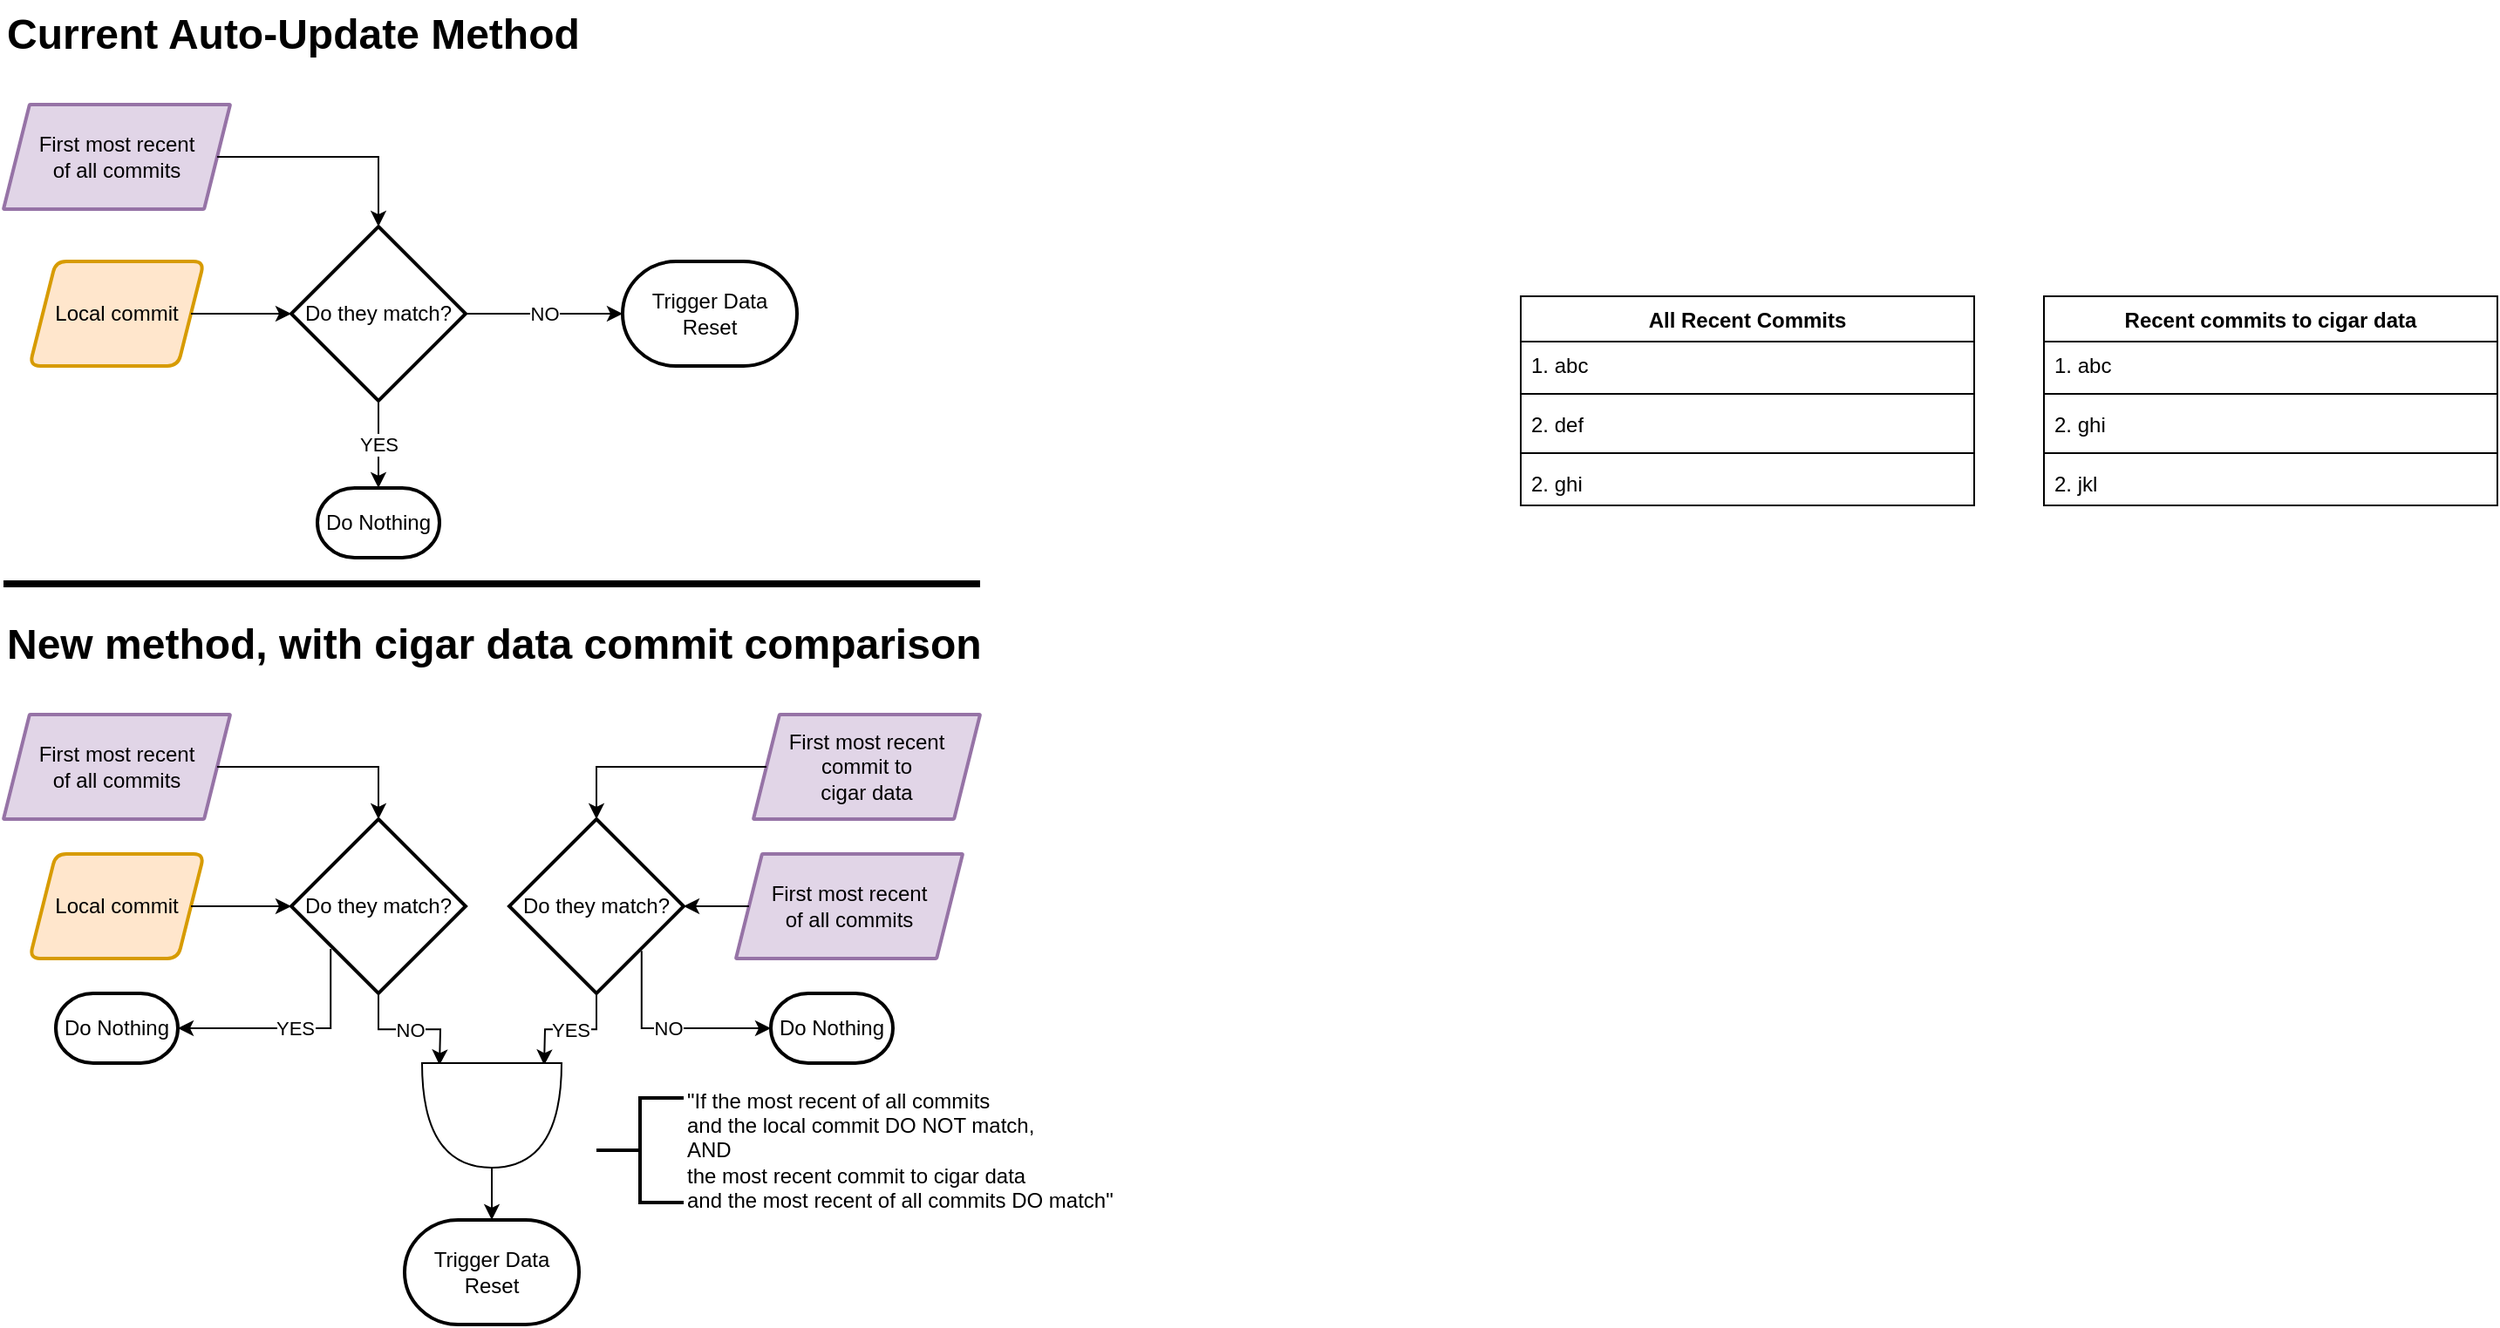 <mxfile version="26.2.14" pages="4">
  <diagram name="Page-1" id="Fsl2NmO5ZkDEx8LPRr8b">
    <mxGraphModel dx="1226" dy="726" grid="1" gridSize="10" guides="1" tooltips="1" connect="1" arrows="1" fold="1" page="1" pageScale="1" pageWidth="850" pageHeight="1100" math="0" shadow="0">
      <root>
        <mxCell id="0" />
        <mxCell id="1" parent="0" />
        <mxCell id="vNEHH-DYMuVMHKYgHkYS-1" value="Recent commits to cigar data" style="swimlane;fontStyle=1;align=center;verticalAlign=top;childLayout=stackLayout;horizontal=1;startSize=26;horizontalStack=0;resizeParent=1;resizeParentMax=0;resizeLast=0;collapsible=1;marginBottom=0;whiteSpace=wrap;html=1;" parent="1" vertex="1">
          <mxGeometry x="1240" y="240" width="260" height="120" as="geometry" />
        </mxCell>
        <mxCell id="vNEHH-DYMuVMHKYgHkYS-2" value="1. abc" style="text;strokeColor=none;fillColor=none;align=left;verticalAlign=top;spacingLeft=4;spacingRight=4;overflow=hidden;rotatable=0;points=[[0,0.5],[1,0.5]];portConstraint=eastwest;whiteSpace=wrap;html=1;" parent="vNEHH-DYMuVMHKYgHkYS-1" vertex="1">
          <mxGeometry y="26" width="260" height="26" as="geometry" />
        </mxCell>
        <mxCell id="vNEHH-DYMuVMHKYgHkYS-3" value="" style="line;strokeWidth=1;fillColor=none;align=left;verticalAlign=middle;spacingTop=-1;spacingLeft=3;spacingRight=3;rotatable=0;labelPosition=right;points=[];portConstraint=eastwest;strokeColor=inherit;" parent="vNEHH-DYMuVMHKYgHkYS-1" vertex="1">
          <mxGeometry y="52" width="260" height="8" as="geometry" />
        </mxCell>
        <mxCell id="vNEHH-DYMuVMHKYgHkYS-4" value="2. ghi" style="text;strokeColor=none;fillColor=none;align=left;verticalAlign=top;spacingLeft=4;spacingRight=4;overflow=hidden;rotatable=0;points=[[0,0.5],[1,0.5]];portConstraint=eastwest;whiteSpace=wrap;html=1;" parent="vNEHH-DYMuVMHKYgHkYS-1" vertex="1">
          <mxGeometry y="60" width="260" height="26" as="geometry" />
        </mxCell>
        <mxCell id="vNEHH-DYMuVMHKYgHkYS-5" value="" style="line;strokeWidth=1;fillColor=none;align=left;verticalAlign=middle;spacingTop=-1;spacingLeft=3;spacingRight=3;rotatable=0;labelPosition=right;points=[];portConstraint=eastwest;strokeColor=inherit;" parent="vNEHH-DYMuVMHKYgHkYS-1" vertex="1">
          <mxGeometry y="86" width="260" height="8" as="geometry" />
        </mxCell>
        <mxCell id="vNEHH-DYMuVMHKYgHkYS-6" value="2. jkl" style="text;strokeColor=none;fillColor=none;align=left;verticalAlign=top;spacingLeft=4;spacingRight=4;overflow=hidden;rotatable=0;points=[[0,0.5],[1,0.5]];portConstraint=eastwest;whiteSpace=wrap;html=1;" parent="vNEHH-DYMuVMHKYgHkYS-1" vertex="1">
          <mxGeometry y="94" width="260" height="26" as="geometry" />
        </mxCell>
        <mxCell id="vNEHH-DYMuVMHKYgHkYS-7" value="All Recent Commits" style="swimlane;fontStyle=1;align=center;verticalAlign=top;childLayout=stackLayout;horizontal=1;startSize=26;horizontalStack=0;resizeParent=1;resizeParentMax=0;resizeLast=0;collapsible=1;marginBottom=0;whiteSpace=wrap;html=1;" parent="1" vertex="1">
          <mxGeometry x="940" y="240" width="260" height="120" as="geometry" />
        </mxCell>
        <mxCell id="vNEHH-DYMuVMHKYgHkYS-8" value="1. abc" style="text;strokeColor=none;fillColor=none;align=left;verticalAlign=top;spacingLeft=4;spacingRight=4;overflow=hidden;rotatable=0;points=[[0,0.5],[1,0.5]];portConstraint=eastwest;whiteSpace=wrap;html=1;" parent="vNEHH-DYMuVMHKYgHkYS-7" vertex="1">
          <mxGeometry y="26" width="260" height="26" as="geometry" />
        </mxCell>
        <mxCell id="vNEHH-DYMuVMHKYgHkYS-9" value="" style="line;strokeWidth=1;fillColor=none;align=left;verticalAlign=middle;spacingTop=-1;spacingLeft=3;spacingRight=3;rotatable=0;labelPosition=right;points=[];portConstraint=eastwest;strokeColor=inherit;" parent="vNEHH-DYMuVMHKYgHkYS-7" vertex="1">
          <mxGeometry y="52" width="260" height="8" as="geometry" />
        </mxCell>
        <mxCell id="vNEHH-DYMuVMHKYgHkYS-10" value="2. def" style="text;strokeColor=none;fillColor=none;align=left;verticalAlign=top;spacingLeft=4;spacingRight=4;overflow=hidden;rotatable=0;points=[[0,0.5],[1,0.5]];portConstraint=eastwest;whiteSpace=wrap;html=1;" parent="vNEHH-DYMuVMHKYgHkYS-7" vertex="1">
          <mxGeometry y="60" width="260" height="26" as="geometry" />
        </mxCell>
        <mxCell id="vNEHH-DYMuVMHKYgHkYS-11" value="" style="line;strokeWidth=1;fillColor=none;align=left;verticalAlign=middle;spacingTop=-1;spacingLeft=3;spacingRight=3;rotatable=0;labelPosition=right;points=[];portConstraint=eastwest;strokeColor=inherit;" parent="vNEHH-DYMuVMHKYgHkYS-7" vertex="1">
          <mxGeometry y="86" width="260" height="8" as="geometry" />
        </mxCell>
        <mxCell id="vNEHH-DYMuVMHKYgHkYS-12" value="2. ghi" style="text;strokeColor=none;fillColor=none;align=left;verticalAlign=top;spacingLeft=4;spacingRight=4;overflow=hidden;rotatable=0;points=[[0,0.5],[1,0.5]];portConstraint=eastwest;whiteSpace=wrap;html=1;" parent="vNEHH-DYMuVMHKYgHkYS-7" vertex="1">
          <mxGeometry y="94" width="260" height="26" as="geometry" />
        </mxCell>
        <mxCell id="vNEHH-DYMuVMHKYgHkYS-14" value="First most recent&lt;div&gt;commit to&lt;/div&gt;&lt;div&gt;cigar data&lt;/div&gt;" style="shape=parallelogram;html=1;strokeWidth=2;perimeter=parallelogramPerimeter;whiteSpace=wrap;rounded=1;arcSize=1;size=0.115;fillColor=#e1d5e7;strokeColor=#9673a6;" parent="1" vertex="1">
          <mxGeometry x="500" y="480" width="130" height="60" as="geometry" />
        </mxCell>
        <mxCell id="vNEHH-DYMuVMHKYgHkYS-15" value="Local commit" style="shape=parallelogram;html=1;strokeWidth=2;perimeter=parallelogramPerimeter;whiteSpace=wrap;rounded=1;arcSize=12;size=0.15;fillColor=#ffe6cc;strokeColor=#d79b00;" parent="1" vertex="1">
          <mxGeometry x="85" y="560" width="100" height="60" as="geometry" />
        </mxCell>
        <mxCell id="vNEHH-DYMuVMHKYgHkYS-16" value="&lt;div&gt;&lt;span style=&quot;background-color: transparent; color: light-dark(rgb(0, 0, 0), rgb(255, 255, 255));&quot;&gt;Do they match?&lt;/span&gt;&lt;/div&gt;" style="strokeWidth=2;html=1;shape=mxgraph.flowchart.decision;whiteSpace=wrap;" parent="1" vertex="1">
          <mxGeometry x="235" y="540" width="100" height="100" as="geometry" />
        </mxCell>
        <mxCell id="vNEHH-DYMuVMHKYgHkYS-17" value="First most recent&lt;div&gt;of all commits&lt;/div&gt;" style="shape=parallelogram;html=1;strokeWidth=2;perimeter=parallelogramPerimeter;whiteSpace=wrap;rounded=1;arcSize=1;size=0.115;fillColor=#e1d5e7;strokeColor=#9673a6;" parent="1" vertex="1">
          <mxGeometry x="70" y="480" width="130" height="60" as="geometry" />
        </mxCell>
        <mxCell id="vNEHH-DYMuVMHKYgHkYS-19" style="edgeStyle=orthogonalEdgeStyle;rounded=0;orthogonalLoop=1;jettySize=auto;html=1;entryX=0;entryY=0.5;entryDx=0;entryDy=0;entryPerimeter=0;" parent="1" source="vNEHH-DYMuVMHKYgHkYS-15" target="vNEHH-DYMuVMHKYgHkYS-16" edge="1">
          <mxGeometry relative="1" as="geometry" />
        </mxCell>
        <mxCell id="vNEHH-DYMuVMHKYgHkYS-20" style="edgeStyle=orthogonalEdgeStyle;rounded=0;orthogonalLoop=1;jettySize=auto;html=1;entryX=0.5;entryY=0;entryDx=0;entryDy=0;entryPerimeter=0;" parent="1" source="vNEHH-DYMuVMHKYgHkYS-17" target="vNEHH-DYMuVMHKYgHkYS-16" edge="1">
          <mxGeometry relative="1" as="geometry" />
        </mxCell>
        <mxCell id="vNEHH-DYMuVMHKYgHkYS-22" value="First most recent&lt;div&gt;of all commits&lt;/div&gt;" style="shape=parallelogram;html=1;strokeWidth=2;perimeter=parallelogramPerimeter;whiteSpace=wrap;rounded=1;arcSize=1;size=0.115;fillColor=#e1d5e7;strokeColor=#9673a6;" parent="1" vertex="1">
          <mxGeometry x="490" y="560" width="130" height="60" as="geometry" />
        </mxCell>
        <mxCell id="vNEHH-DYMuVMHKYgHkYS-23" value="&lt;div&gt;&lt;span style=&quot;background-color: transparent; color: light-dark(rgb(0, 0, 0), rgb(255, 255, 255));&quot;&gt;Do they match?&lt;/span&gt;&lt;/div&gt;" style="strokeWidth=2;html=1;shape=mxgraph.flowchart.decision;whiteSpace=wrap;" parent="1" vertex="1">
          <mxGeometry x="360" y="540" width="100" height="100" as="geometry" />
        </mxCell>
        <mxCell id="vNEHH-DYMuVMHKYgHkYS-24" style="edgeStyle=orthogonalEdgeStyle;rounded=0;orthogonalLoop=1;jettySize=auto;html=1;entryX=1;entryY=0.5;entryDx=0;entryDy=0;entryPerimeter=0;" parent="1" source="vNEHH-DYMuVMHKYgHkYS-22" target="vNEHH-DYMuVMHKYgHkYS-23" edge="1">
          <mxGeometry relative="1" as="geometry" />
        </mxCell>
        <mxCell id="vNEHH-DYMuVMHKYgHkYS-25" style="edgeStyle=orthogonalEdgeStyle;rounded=0;orthogonalLoop=1;jettySize=auto;html=1;entryX=0.5;entryY=0;entryDx=0;entryDy=0;entryPerimeter=0;" parent="1" source="vNEHH-DYMuVMHKYgHkYS-14" target="vNEHH-DYMuVMHKYgHkYS-23" edge="1">
          <mxGeometry relative="1" as="geometry" />
        </mxCell>
        <mxCell id="vNEHH-DYMuVMHKYgHkYS-28" value="NO" style="edgeStyle=orthogonalEdgeStyle;rounded=0;orthogonalLoop=1;jettySize=auto;html=1;entryX=0;entryY=0.02;entryDx=0;entryDy=0;entryPerimeter=0;" parent="1" source="vNEHH-DYMuVMHKYgHkYS-16" edge="1">
          <mxGeometry relative="1" as="geometry">
            <mxPoint x="320" y="681.2" as="targetPoint" />
          </mxGeometry>
        </mxCell>
        <mxCell id="vNEHH-DYMuVMHKYgHkYS-29" value="YES" style="edgeStyle=orthogonalEdgeStyle;rounded=0;orthogonalLoop=1;jettySize=auto;html=1;entryX=1;entryY=0.02;entryDx=0;entryDy=0;entryPerimeter=0;" parent="1" source="vNEHH-DYMuVMHKYgHkYS-23" edge="1">
          <mxGeometry relative="1" as="geometry">
            <mxPoint x="380" y="681.2" as="targetPoint" />
          </mxGeometry>
        </mxCell>
        <mxCell id="vNEHH-DYMuVMHKYgHkYS-36" value="Do Nothing" style="strokeWidth=2;html=1;shape=mxgraph.flowchart.terminator;whiteSpace=wrap;" parent="1" vertex="1">
          <mxGeometry x="100" y="640" width="70" height="40" as="geometry" />
        </mxCell>
        <mxCell id="vNEHH-DYMuVMHKYgHkYS-37" value="Do Nothing" style="strokeWidth=2;html=1;shape=mxgraph.flowchart.terminator;whiteSpace=wrap;" parent="1" vertex="1">
          <mxGeometry x="510" y="640" width="70" height="40" as="geometry" />
        </mxCell>
        <mxCell id="vNEHH-DYMuVMHKYgHkYS-38" value="NO" style="edgeStyle=orthogonalEdgeStyle;rounded=0;orthogonalLoop=1;jettySize=auto;html=1;exitX=0.759;exitY=0.756;exitDx=0;exitDy=0;exitPerimeter=0;" parent="1" source="vNEHH-DYMuVMHKYgHkYS-23" target="vNEHH-DYMuVMHKYgHkYS-37" edge="1">
          <mxGeometry relative="1" as="geometry">
            <Array as="points">
              <mxPoint x="436" y="660" />
            </Array>
          </mxGeometry>
        </mxCell>
        <mxCell id="vNEHH-DYMuVMHKYgHkYS-39" value="YES" style="edgeStyle=orthogonalEdgeStyle;rounded=0;orthogonalLoop=1;jettySize=auto;html=1;exitX=0.226;exitY=0.745;exitDx=0;exitDy=0;exitPerimeter=0;" parent="1" source="vNEHH-DYMuVMHKYgHkYS-16" target="vNEHH-DYMuVMHKYgHkYS-36" edge="1">
          <mxGeometry relative="1" as="geometry">
            <Array as="points">
              <mxPoint x="258" y="660" />
            </Array>
          </mxGeometry>
        </mxCell>
        <mxCell id="vNEHH-DYMuVMHKYgHkYS-40" value="&quot;If the most recent of all commits&amp;nbsp;&lt;div&gt;and the local commit DO NOT match,&lt;div&gt;AND&lt;/div&gt;&lt;div&gt;the most recent commit to cigar data&lt;/div&gt;&lt;div&gt;and the most recent of all commits DO match&quot;&lt;/div&gt;&lt;/div&gt;" style="strokeWidth=2;html=1;shape=mxgraph.flowchart.annotation_2;align=left;labelPosition=right;pointerEvents=1;" parent="1" vertex="1">
          <mxGeometry x="410" y="700" width="50" height="60" as="geometry" />
        </mxCell>
        <mxCell id="vNEHH-DYMuVMHKYgHkYS-41" value="Trigger Data Reset" style="strokeWidth=2;html=1;shape=mxgraph.flowchart.terminator;whiteSpace=wrap;" parent="1" vertex="1">
          <mxGeometry x="300" y="770" width="100" height="60" as="geometry" />
        </mxCell>
        <mxCell id="vNEHH-DYMuVMHKYgHkYS-42" style="edgeStyle=orthogonalEdgeStyle;rounded=0;orthogonalLoop=1;jettySize=auto;html=1;entryX=0.5;entryY=0;entryDx=0;entryDy=0;entryPerimeter=0;" parent="1" target="vNEHH-DYMuVMHKYgHkYS-41" edge="1">
          <mxGeometry relative="1" as="geometry">
            <mxPoint x="350" y="740" as="sourcePoint" />
          </mxGeometry>
        </mxCell>
        <mxCell id="vNEHH-DYMuVMHKYgHkYS-57" value="" style="line;strokeWidth=4;html=1;perimeter=backbonePerimeter;points=[];outlineConnect=0;" parent="1" vertex="1">
          <mxGeometry x="70" y="400" width="560" height="10" as="geometry" />
        </mxCell>
        <mxCell id="vNEHH-DYMuVMHKYgHkYS-58" value="New method, with cigar data commit comparison" style="text;strokeColor=none;fillColor=none;html=1;fontSize=24;fontStyle=1;verticalAlign=middle;align=left;" parent="1" vertex="1">
          <mxGeometry x="70" y="420" width="560" height="40" as="geometry" />
        </mxCell>
        <mxCell id="vNEHH-DYMuVMHKYgHkYS-59" value="First most recent&lt;div&gt;of all commits&lt;/div&gt;" style="shape=parallelogram;html=1;strokeWidth=2;perimeter=parallelogramPerimeter;whiteSpace=wrap;rounded=1;arcSize=1;size=0.115;fillColor=#e1d5e7;strokeColor=#9673a6;" parent="1" vertex="1">
          <mxGeometry x="70" y="130" width="130" height="60" as="geometry" />
        </mxCell>
        <mxCell id="vNEHH-DYMuVMHKYgHkYS-60" value="Local commit" style="shape=parallelogram;html=1;strokeWidth=2;perimeter=parallelogramPerimeter;whiteSpace=wrap;rounded=1;arcSize=12;size=0.15;fillColor=#ffe6cc;strokeColor=#d79b00;" parent="1" vertex="1">
          <mxGeometry x="85" y="220" width="100" height="60" as="geometry" />
        </mxCell>
        <mxCell id="vNEHH-DYMuVMHKYgHkYS-61" value="&lt;div&gt;&lt;span style=&quot;background-color: transparent; color: light-dark(rgb(0, 0, 0), rgb(255, 255, 255));&quot;&gt;Do they match?&lt;/span&gt;&lt;/div&gt;" style="strokeWidth=2;html=1;shape=mxgraph.flowchart.decision;whiteSpace=wrap;" parent="1" vertex="1">
          <mxGeometry x="235" y="200" width="100" height="100" as="geometry" />
        </mxCell>
        <mxCell id="vNEHH-DYMuVMHKYgHkYS-62" style="edgeStyle=orthogonalEdgeStyle;rounded=0;orthogonalLoop=1;jettySize=auto;html=1;entryX=0.5;entryY=0;entryDx=0;entryDy=0;entryPerimeter=0;" parent="1" source="vNEHH-DYMuVMHKYgHkYS-59" target="vNEHH-DYMuVMHKYgHkYS-61" edge="1">
          <mxGeometry relative="1" as="geometry" />
        </mxCell>
        <mxCell id="vNEHH-DYMuVMHKYgHkYS-64" style="edgeStyle=orthogonalEdgeStyle;rounded=0;orthogonalLoop=1;jettySize=auto;html=1;entryX=0;entryY=0.5;entryDx=0;entryDy=0;entryPerimeter=0;" parent="1" source="vNEHH-DYMuVMHKYgHkYS-60" target="vNEHH-DYMuVMHKYgHkYS-61" edge="1">
          <mxGeometry relative="1" as="geometry" />
        </mxCell>
        <mxCell id="vNEHH-DYMuVMHKYgHkYS-65" value="Trigger Data Reset" style="strokeWidth=2;html=1;shape=mxgraph.flowchart.terminator;whiteSpace=wrap;" parent="1" vertex="1">
          <mxGeometry x="425" y="220" width="100" height="60" as="geometry" />
        </mxCell>
        <mxCell id="vNEHH-DYMuVMHKYgHkYS-66" value="NO" style="edgeStyle=orthogonalEdgeStyle;rounded=0;orthogonalLoop=1;jettySize=auto;html=1;entryX=0;entryY=0.5;entryDx=0;entryDy=0;entryPerimeter=0;" parent="1" source="vNEHH-DYMuVMHKYgHkYS-61" target="vNEHH-DYMuVMHKYgHkYS-65" edge="1">
          <mxGeometry relative="1" as="geometry" />
        </mxCell>
        <mxCell id="vNEHH-DYMuVMHKYgHkYS-67" value="Do Nothing" style="strokeWidth=2;html=1;shape=mxgraph.flowchart.terminator;whiteSpace=wrap;" parent="1" vertex="1">
          <mxGeometry x="250" y="350" width="70" height="40" as="geometry" />
        </mxCell>
        <mxCell id="vNEHH-DYMuVMHKYgHkYS-68" value="YES" style="edgeStyle=orthogonalEdgeStyle;rounded=0;orthogonalLoop=1;jettySize=auto;html=1;entryX=0.5;entryY=0;entryDx=0;entryDy=0;entryPerimeter=0;" parent="1" source="vNEHH-DYMuVMHKYgHkYS-61" target="vNEHH-DYMuVMHKYgHkYS-67" edge="1">
          <mxGeometry relative="1" as="geometry" />
        </mxCell>
        <mxCell id="vNEHH-DYMuVMHKYgHkYS-69" value="Current Auto-Update Method" style="text;strokeColor=none;fillColor=none;html=1;fontSize=24;fontStyle=1;verticalAlign=middle;align=left;" parent="1" vertex="1">
          <mxGeometry x="70" y="70" width="560" height="40" as="geometry" />
        </mxCell>
        <mxCell id="BRBWsyeacDihQ_l3H7AW-2" value="" style="shape=or;whiteSpace=wrap;html=1;rotation=90;" vertex="1" parent="1">
          <mxGeometry x="320" y="670" width="60" height="80" as="geometry" />
        </mxCell>
      </root>
    </mxGraphModel>
  </diagram>
  <diagram id="9Dt4kSiQeYyxLIuyk6CU" name="Page-2">
    <mxGraphModel dx="172" dy="605" grid="1" gridSize="10" guides="1" tooltips="1" connect="1" arrows="1" fold="1" page="1" pageScale="1" pageWidth="850" pageHeight="1100" math="0" shadow="0">
      <root>
        <mxCell id="0" />
        <mxCell id="1" parent="0" />
        <mxCell id="Z2YnFf-FDvuRE0i_ADli-1" value="Recent commits to cigar data" style="swimlane;fontStyle=1;align=center;verticalAlign=top;childLayout=stackLayout;horizontal=1;startSize=26;horizontalStack=0;resizeParent=1;resizeParentMax=0;resizeLast=0;collapsible=1;marginBottom=0;whiteSpace=wrap;html=1;fillColor=#e1d5e7;strokeColor=#9673a6;" vertex="1" parent="1">
          <mxGeometry x="1220" y="90" width="260" height="120" as="geometry" />
        </mxCell>
        <mxCell id="Z2YnFf-FDvuRE0i_ADli-2" value="1. abc" style="text;strokeColor=none;fillColor=none;align=left;verticalAlign=top;spacingLeft=4;spacingRight=4;overflow=hidden;rotatable=0;points=[[0,0.5],[1,0.5]];portConstraint=eastwest;whiteSpace=wrap;html=1;" vertex="1" parent="Z2YnFf-FDvuRE0i_ADli-1">
          <mxGeometry y="26" width="260" height="26" as="geometry" />
        </mxCell>
        <mxCell id="Z2YnFf-FDvuRE0i_ADli-3" value="" style="line;strokeWidth=1;fillColor=none;align=left;verticalAlign=middle;spacingTop=-1;spacingLeft=3;spacingRight=3;rotatable=0;labelPosition=right;points=[];portConstraint=eastwest;strokeColor=inherit;" vertex="1" parent="Z2YnFf-FDvuRE0i_ADli-1">
          <mxGeometry y="52" width="260" height="8" as="geometry" />
        </mxCell>
        <mxCell id="Z2YnFf-FDvuRE0i_ADli-4" value="2. ghi" style="text;strokeColor=none;fillColor=none;align=left;verticalAlign=top;spacingLeft=4;spacingRight=4;overflow=hidden;rotatable=0;points=[[0,0.5],[1,0.5]];portConstraint=eastwest;whiteSpace=wrap;html=1;" vertex="1" parent="Z2YnFf-FDvuRE0i_ADli-1">
          <mxGeometry y="60" width="260" height="26" as="geometry" />
        </mxCell>
        <mxCell id="Z2YnFf-FDvuRE0i_ADli-5" value="" style="line;strokeWidth=1;fillColor=none;align=left;verticalAlign=middle;spacingTop=-1;spacingLeft=3;spacingRight=3;rotatable=0;labelPosition=right;points=[];portConstraint=eastwest;strokeColor=inherit;" vertex="1" parent="Z2YnFf-FDvuRE0i_ADli-1">
          <mxGeometry y="86" width="260" height="8" as="geometry" />
        </mxCell>
        <mxCell id="Z2YnFf-FDvuRE0i_ADli-6" value="2. jkl" style="text;strokeColor=none;fillColor=none;align=left;verticalAlign=top;spacingLeft=4;spacingRight=4;overflow=hidden;rotatable=0;points=[[0,0.5],[1,0.5]];portConstraint=eastwest;whiteSpace=wrap;html=1;" vertex="1" parent="Z2YnFf-FDvuRE0i_ADli-1">
          <mxGeometry y="94" width="260" height="26" as="geometry" />
        </mxCell>
        <mxCell id="Z2YnFf-FDvuRE0i_ADli-7" value="All Recent Commits" style="swimlane;fontStyle=1;align=center;verticalAlign=top;childLayout=stackLayout;horizontal=1;startSize=26;horizontalStack=0;resizeParent=1;resizeParentMax=0;resizeLast=0;collapsible=1;marginBottom=0;whiteSpace=wrap;html=1;fillColor=#e1d5e7;strokeColor=#9673a6;" vertex="1" parent="1">
          <mxGeometry x="920" y="90" width="260" height="120" as="geometry" />
        </mxCell>
        <mxCell id="Z2YnFf-FDvuRE0i_ADli-8" value="1. abc" style="text;strokeColor=none;fillColor=none;align=left;verticalAlign=top;spacingLeft=4;spacingRight=4;overflow=hidden;rotatable=0;points=[[0,0.5],[1,0.5]];portConstraint=eastwest;whiteSpace=wrap;html=1;" vertex="1" parent="Z2YnFf-FDvuRE0i_ADli-7">
          <mxGeometry y="26" width="260" height="26" as="geometry" />
        </mxCell>
        <mxCell id="Z2YnFf-FDvuRE0i_ADli-9" value="" style="line;strokeWidth=1;fillColor=none;align=left;verticalAlign=middle;spacingTop=-1;spacingLeft=3;spacingRight=3;rotatable=0;labelPosition=right;points=[];portConstraint=eastwest;strokeColor=inherit;" vertex="1" parent="Z2YnFf-FDvuRE0i_ADli-7">
          <mxGeometry y="52" width="260" height="8" as="geometry" />
        </mxCell>
        <mxCell id="Z2YnFf-FDvuRE0i_ADli-10" value="2. def" style="text;strokeColor=none;fillColor=none;align=left;verticalAlign=top;spacingLeft=4;spacingRight=4;overflow=hidden;rotatable=0;points=[[0,0.5],[1,0.5]];portConstraint=eastwest;whiteSpace=wrap;html=1;" vertex="1" parent="Z2YnFf-FDvuRE0i_ADli-7">
          <mxGeometry y="60" width="260" height="26" as="geometry" />
        </mxCell>
        <mxCell id="Z2YnFf-FDvuRE0i_ADli-11" value="" style="line;strokeWidth=1;fillColor=none;align=left;verticalAlign=middle;spacingTop=-1;spacingLeft=3;spacingRight=3;rotatable=0;labelPosition=right;points=[];portConstraint=eastwest;strokeColor=inherit;" vertex="1" parent="Z2YnFf-FDvuRE0i_ADli-7">
          <mxGeometry y="86" width="260" height="8" as="geometry" />
        </mxCell>
        <mxCell id="Z2YnFf-FDvuRE0i_ADli-12" value="2. ghi" style="text;strokeColor=none;fillColor=none;align=left;verticalAlign=top;spacingLeft=4;spacingRight=4;overflow=hidden;rotatable=0;points=[[0,0.5],[1,0.5]];portConstraint=eastwest;whiteSpace=wrap;html=1;" vertex="1" parent="Z2YnFf-FDvuRE0i_ADli-7">
          <mxGeometry y="94" width="260" height="26" as="geometry" />
        </mxCell>
        <mxCell id="Z2YnFf-FDvuRE0i_ADli-13" value="CASE 1: Auto-Update Triggered" style="text;strokeColor=none;fillColor=none;html=1;fontSize=24;fontStyle=1;verticalAlign=middle;align=left;" vertex="1" parent="1">
          <mxGeometry x="920" y="30" width="380" height="40" as="geometry" />
        </mxCell>
        <mxCell id="Z2YnFf-FDvuRE0i_ADli-15" value="Local Commit" style="swimlane;fontStyle=0;childLayout=stackLayout;horizontal=1;startSize=26;fillColor=#ffe6cc;horizontalStack=0;resizeParent=1;resizeParentMax=0;resizeLast=0;collapsible=1;marginBottom=0;whiteSpace=wrap;html=1;strokeColor=#d79b00;" vertex="1" parent="1">
          <mxGeometry x="920" y="230" width="140" height="52" as="geometry" />
        </mxCell>
        <mxCell id="Z2YnFf-FDvuRE0i_ADli-16" value="def" style="text;strokeColor=none;fillColor=none;align=left;verticalAlign=top;spacingLeft=4;spacingRight=4;overflow=hidden;rotatable=0;points=[[0,0.5],[1,0.5]];portConstraint=eastwest;whiteSpace=wrap;html=1;" vertex="1" parent="Z2YnFf-FDvuRE0i_ADli-15">
          <mxGeometry y="26" width="140" height="26" as="geometry" />
        </mxCell>
        <mxCell id="5KXECC-7SWQL_P3zOM1c-1" value="First most recent&lt;div&gt;of all commits&lt;/div&gt;&lt;div&gt;(abc)&lt;/div&gt;" style="shape=parallelogram;html=1;strokeWidth=2;perimeter=parallelogramPerimeter;whiteSpace=wrap;rounded=1;arcSize=1;size=0.115;fillColor=#e1d5e7;strokeColor=#9673a6;" vertex="1" parent="1">
          <mxGeometry x="1350" y="340" width="130" height="60" as="geometry" />
        </mxCell>
        <mxCell id="5KXECC-7SWQL_P3zOM1c-2" value="Local commit&lt;div&gt;(def)&lt;/div&gt;" style="shape=parallelogram;html=1;strokeWidth=2;perimeter=parallelogramPerimeter;whiteSpace=wrap;rounded=1;arcSize=12;size=0.15;fillColor=#ffe6cc;strokeColor=#d79b00;" vertex="1" parent="1">
          <mxGeometry x="935" y="420" width="100" height="60" as="geometry" />
        </mxCell>
        <mxCell id="5KXECC-7SWQL_P3zOM1c-3" value="&lt;div&gt;&lt;span style=&quot;background-color: transparent; color: light-dark(rgb(0, 0, 0), rgb(255, 255, 255));&quot;&gt;&lt;br&gt;&lt;/span&gt;&lt;/div&gt;&lt;div&gt;&lt;span style=&quot;background-color: transparent; color: light-dark(rgb(0, 0, 0), rgb(255, 255, 255));&quot;&gt;Do they match?&lt;/span&gt;&lt;/div&gt;&lt;div&gt;(abc&amp;nbsp;≠ def)&lt;/div&gt;" style="strokeWidth=2;html=1;shape=mxgraph.flowchart.decision;whiteSpace=wrap;" vertex="1" parent="1">
          <mxGeometry x="1085" y="400" width="100" height="100" as="geometry" />
        </mxCell>
        <mxCell id="5KXECC-7SWQL_P3zOM1c-4" value="First most recent&lt;div&gt;of all commits&lt;/div&gt;&lt;div&gt;(abc)&lt;/div&gt;" style="shape=parallelogram;html=1;strokeWidth=2;perimeter=parallelogramPerimeter;whiteSpace=wrap;rounded=1;arcSize=1;size=0.115;fillColor=#e1d5e7;strokeColor=#9673a6;" vertex="1" parent="1">
          <mxGeometry x="920" y="340" width="130" height="60" as="geometry" />
        </mxCell>
        <mxCell id="5KXECC-7SWQL_P3zOM1c-5" style="edgeStyle=orthogonalEdgeStyle;rounded=0;orthogonalLoop=1;jettySize=auto;html=1;entryX=0;entryY=0.5;entryDx=0;entryDy=0;entryPerimeter=0;" edge="1" parent="1" source="5KXECC-7SWQL_P3zOM1c-2" target="5KXECC-7SWQL_P3zOM1c-3">
          <mxGeometry relative="1" as="geometry" />
        </mxCell>
        <mxCell id="5KXECC-7SWQL_P3zOM1c-6" style="edgeStyle=orthogonalEdgeStyle;rounded=0;orthogonalLoop=1;jettySize=auto;html=1;entryX=0.5;entryY=0;entryDx=0;entryDy=0;entryPerimeter=0;" edge="1" parent="1" source="5KXECC-7SWQL_P3zOM1c-4" target="5KXECC-7SWQL_P3zOM1c-3">
          <mxGeometry relative="1" as="geometry" />
        </mxCell>
        <mxCell id="5KXECC-7SWQL_P3zOM1c-7" value="First most recent&lt;div&gt;commit to cigar data&lt;/div&gt;&lt;div&gt;(abc)&lt;/div&gt;" style="shape=parallelogram;html=1;strokeWidth=2;perimeter=parallelogramPerimeter;whiteSpace=wrap;rounded=1;arcSize=1;size=0.115;fillColor=#e1d5e7;strokeColor=#9673a6;" vertex="1" parent="1">
          <mxGeometry x="1340" y="420" width="130" height="60" as="geometry" />
        </mxCell>
        <mxCell id="5KXECC-7SWQL_P3zOM1c-8" value="&lt;div&gt;&lt;span style=&quot;background-color: transparent; color: light-dark(rgb(0, 0, 0), rgb(255, 255, 255));&quot;&gt;&lt;br&gt;&lt;/span&gt;&lt;/div&gt;&lt;div&gt;&lt;span style=&quot;background-color: transparent; color: light-dark(rgb(0, 0, 0), rgb(255, 255, 255));&quot;&gt;Do they match?&lt;/span&gt;&lt;/div&gt;&lt;div&gt;&lt;span style=&quot;background-color: transparent; color: light-dark(rgb(0, 0, 0), rgb(255, 255, 255));&quot;&gt;(abc = abc)&lt;/span&gt;&lt;/div&gt;" style="strokeWidth=2;html=1;shape=mxgraph.flowchart.decision;whiteSpace=wrap;" vertex="1" parent="1">
          <mxGeometry x="1210" y="400" width="100" height="100" as="geometry" />
        </mxCell>
        <mxCell id="5KXECC-7SWQL_P3zOM1c-9" style="edgeStyle=orthogonalEdgeStyle;rounded=0;orthogonalLoop=1;jettySize=auto;html=1;entryX=1;entryY=0.5;entryDx=0;entryDy=0;entryPerimeter=0;" edge="1" parent="1" source="5KXECC-7SWQL_P3zOM1c-7" target="5KXECC-7SWQL_P3zOM1c-8">
          <mxGeometry relative="1" as="geometry" />
        </mxCell>
        <mxCell id="5KXECC-7SWQL_P3zOM1c-10" style="edgeStyle=orthogonalEdgeStyle;rounded=0;orthogonalLoop=1;jettySize=auto;html=1;entryX=0.5;entryY=0;entryDx=0;entryDy=0;entryPerimeter=0;" edge="1" parent="1" source="5KXECC-7SWQL_P3zOM1c-1" target="5KXECC-7SWQL_P3zOM1c-8">
          <mxGeometry relative="1" as="geometry" />
        </mxCell>
        <mxCell id="5KXECC-7SWQL_P3zOM1c-12" value="NO" style="edgeStyle=orthogonalEdgeStyle;rounded=0;orthogonalLoop=1;jettySize=auto;html=1;entryX=0;entryY=0.02;entryDx=0;entryDy=0;entryPerimeter=0;fillColor=#60a917;strokeColor=#2D7600;strokeWidth=2;" edge="1" parent="1" source="5KXECC-7SWQL_P3zOM1c-3">
          <mxGeometry relative="1" as="geometry">
            <mxPoint x="1170" y="541.2" as="targetPoint" />
          </mxGeometry>
        </mxCell>
        <mxCell id="5KXECC-7SWQL_P3zOM1c-13" value="YES" style="edgeStyle=orthogonalEdgeStyle;rounded=0;orthogonalLoop=1;jettySize=auto;html=1;entryX=1;entryY=0.02;entryDx=0;entryDy=0;entryPerimeter=0;fillColor=#60a917;strokeColor=#2D7600;strokeWidth=2;" edge="1" parent="1" source="5KXECC-7SWQL_P3zOM1c-8">
          <mxGeometry relative="1" as="geometry">
            <mxPoint x="1230" y="541.2" as="targetPoint" />
          </mxGeometry>
        </mxCell>
        <mxCell id="5KXECC-7SWQL_P3zOM1c-14" value="Do Nothing" style="strokeWidth=2;html=1;shape=mxgraph.flowchart.terminator;whiteSpace=wrap;fillColor=#f8cecc;strokeColor=#b85450;" vertex="1" parent="1">
          <mxGeometry x="950" y="500" width="70" height="40" as="geometry" />
        </mxCell>
        <mxCell id="5KXECC-7SWQL_P3zOM1c-15" value="Do Nothing" style="strokeWidth=2;html=1;shape=mxgraph.flowchart.terminator;whiteSpace=wrap;fillColor=#f8cecc;strokeColor=#b85450;" vertex="1" parent="1">
          <mxGeometry x="1360" y="500" width="70" height="40" as="geometry" />
        </mxCell>
        <mxCell id="5KXECC-7SWQL_P3zOM1c-16" value="NO" style="edgeStyle=orthogonalEdgeStyle;rounded=0;orthogonalLoop=1;jettySize=auto;html=1;exitX=0.759;exitY=0.756;exitDx=0;exitDy=0;exitPerimeter=0;fillColor=#f8cecc;strokeColor=#b85450;strokeWidth=2;" edge="1" parent="1" source="5KXECC-7SWQL_P3zOM1c-8" target="5KXECC-7SWQL_P3zOM1c-15">
          <mxGeometry relative="1" as="geometry">
            <Array as="points">
              <mxPoint x="1286" y="520" />
            </Array>
          </mxGeometry>
        </mxCell>
        <mxCell id="5KXECC-7SWQL_P3zOM1c-17" value="YES" style="edgeStyle=orthogonalEdgeStyle;rounded=0;orthogonalLoop=1;jettySize=auto;html=1;exitX=0.226;exitY=0.745;exitDx=0;exitDy=0;exitPerimeter=0;fillColor=#f8cecc;strokeColor=#b85450;strokeWidth=2;" edge="1" parent="1" source="5KXECC-7SWQL_P3zOM1c-3" target="5KXECC-7SWQL_P3zOM1c-14">
          <mxGeometry relative="1" as="geometry">
            <Array as="points">
              <mxPoint x="1108" y="520" />
            </Array>
          </mxGeometry>
        </mxCell>
        <mxCell id="5KXECC-7SWQL_P3zOM1c-18" value="&quot;If the most recent of all commits&amp;nbsp;&lt;div&gt;and the local commit DO NOT match,&lt;div&gt;AND&lt;/div&gt;&lt;div&gt;the most recent commit to cigar data&lt;/div&gt;&lt;div&gt;and the most recent of all commits DO match&quot;&lt;/div&gt;&lt;/div&gt;" style="strokeWidth=2;html=1;shape=mxgraph.flowchart.annotation_2;align=left;labelPosition=right;pointerEvents=1;" vertex="1" parent="1">
          <mxGeometry x="1260" y="560" width="50" height="60" as="geometry" />
        </mxCell>
        <mxCell id="5KXECC-7SWQL_P3zOM1c-19" value="Trigger Data Reset" style="strokeWidth=2;html=1;shape=mxgraph.flowchart.terminator;whiteSpace=wrap;fillColor=#d5e8d4;strokeColor=#82b366;" vertex="1" parent="1">
          <mxGeometry x="1150" y="630" width="100" height="60" as="geometry" />
        </mxCell>
        <mxCell id="5KXECC-7SWQL_P3zOM1c-20" style="edgeStyle=orthogonalEdgeStyle;rounded=0;orthogonalLoop=1;jettySize=auto;html=1;entryX=0.5;entryY=0;entryDx=0;entryDy=0;entryPerimeter=0;fillColor=#60a917;strokeColor=#2D7600;strokeWidth=2;" edge="1" parent="1" target="5KXECC-7SWQL_P3zOM1c-19">
          <mxGeometry relative="1" as="geometry">
            <mxPoint x="1200.0" y="600" as="sourcePoint" />
          </mxGeometry>
        </mxCell>
        <mxCell id="5KXECC-7SWQL_P3zOM1c-21" style="edgeStyle=orthogonalEdgeStyle;rounded=0;orthogonalLoop=1;jettySize=auto;html=1;entryX=0;entryY=0.5;entryDx=0;entryDy=0;fillColor=#e1d5e7;strokeColor=#9673a6;strokeWidth=2;" edge="1" parent="1" source="Z2YnFf-FDvuRE0i_ADli-8" target="5KXECC-7SWQL_P3zOM1c-4">
          <mxGeometry relative="1" as="geometry">
            <Array as="points">
              <mxPoint x="900" y="129" />
              <mxPoint x="900" y="370" />
            </Array>
          </mxGeometry>
        </mxCell>
        <mxCell id="5KXECC-7SWQL_P3zOM1c-22" style="edgeStyle=orthogonalEdgeStyle;rounded=0;orthogonalLoop=1;jettySize=auto;html=1;entryX=0;entryY=0.5;entryDx=0;entryDy=0;fillColor=#ffe6cc;strokeColor=#d79b00;strokeWidth=2;" edge="1" parent="1" source="Z2YnFf-FDvuRE0i_ADli-16" target="5KXECC-7SWQL_P3zOM1c-2">
          <mxGeometry relative="1" as="geometry">
            <Array as="points">
              <mxPoint x="890" y="269" />
              <mxPoint x="890" y="450" />
            </Array>
          </mxGeometry>
        </mxCell>
        <mxCell id="5KXECC-7SWQL_P3zOM1c-23" style="edgeStyle=orthogonalEdgeStyle;rounded=0;orthogonalLoop=1;jettySize=auto;html=1;entryX=0.25;entryY=0;entryDx=0;entryDy=0;fillColor=#e1d5e7;strokeColor=#9673a6;strokeWidth=2;" edge="1" parent="1" source="Z2YnFf-FDvuRE0i_ADli-8" target="5KXECC-7SWQL_P3zOM1c-1">
          <mxGeometry relative="1" as="geometry">
            <Array as="points">
              <mxPoint x="1200" y="129" />
              <mxPoint x="1200" y="230" />
              <mxPoint x="1383" y="230" />
            </Array>
          </mxGeometry>
        </mxCell>
        <mxCell id="5KXECC-7SWQL_P3zOM1c-24" style="edgeStyle=orthogonalEdgeStyle;rounded=0;orthogonalLoop=1;jettySize=auto;html=1;entryX=1;entryY=0.5;entryDx=0;entryDy=0;fillColor=#e1d5e7;strokeColor=#9673a6;strokeWidth=2;" edge="1" parent="1" source="Z2YnFf-FDvuRE0i_ADli-2" target="5KXECC-7SWQL_P3zOM1c-7">
          <mxGeometry relative="1" as="geometry">
            <Array as="points">
              <mxPoint x="1500" y="129" />
              <mxPoint x="1500" y="450" />
            </Array>
          </mxGeometry>
        </mxCell>
        <mxCell id="VA4SKC0M2EFtVEdJPxsu-1" value="" style="shape=or;whiteSpace=wrap;html=1;rotation=90;fillColor=#60a917;fontColor=#ffffff;strokeColor=#2D7600;" vertex="1" parent="1">
          <mxGeometry x="1170" y="530" width="60" height="80" as="geometry" />
        </mxCell>
      </root>
    </mxGraphModel>
  </diagram>
  <diagram id="DS2o2ne7OxAWpDZ7fTC_" name="Page-3">
    <mxGraphModel dx="172" dy="605" grid="1" gridSize="10" guides="1" tooltips="1" connect="1" arrows="1" fold="1" page="1" pageScale="1" pageWidth="850" pageHeight="1100" math="0" shadow="0">
      <root>
        <mxCell id="0" />
        <mxCell id="1" parent="0" />
        <mxCell id="1kVlgkEhl5A6zOlx8foQ-1" value="Recent commits to cigar data" style="swimlane;fontStyle=1;align=center;verticalAlign=top;childLayout=stackLayout;horizontal=1;startSize=26;horizontalStack=0;resizeParent=1;resizeParentMax=0;resizeLast=0;collapsible=1;marginBottom=0;whiteSpace=wrap;html=1;fillColor=#e1d5e7;strokeColor=#9673a6;" vertex="1" parent="1">
          <mxGeometry x="1220" y="90" width="260" height="120" as="geometry" />
        </mxCell>
        <mxCell id="1kVlgkEhl5A6zOlx8foQ-2" value="1. ghi" style="text;strokeColor=none;fillColor=none;align=left;verticalAlign=top;spacingLeft=4;spacingRight=4;overflow=hidden;rotatable=0;points=[[0,0.5],[1,0.5]];portConstraint=eastwest;whiteSpace=wrap;html=1;" vertex="1" parent="1kVlgkEhl5A6zOlx8foQ-1">
          <mxGeometry y="26" width="260" height="26" as="geometry" />
        </mxCell>
        <mxCell id="1kVlgkEhl5A6zOlx8foQ-3" value="" style="line;strokeWidth=1;fillColor=none;align=left;verticalAlign=middle;spacingTop=-1;spacingLeft=3;spacingRight=3;rotatable=0;labelPosition=right;points=[];portConstraint=eastwest;strokeColor=inherit;" vertex="1" parent="1kVlgkEhl5A6zOlx8foQ-1">
          <mxGeometry y="52" width="260" height="8" as="geometry" />
        </mxCell>
        <mxCell id="1kVlgkEhl5A6zOlx8foQ-4" value="2. jkl" style="text;strokeColor=none;fillColor=none;align=left;verticalAlign=top;spacingLeft=4;spacingRight=4;overflow=hidden;rotatable=0;points=[[0,0.5],[1,0.5]];portConstraint=eastwest;whiteSpace=wrap;html=1;" vertex="1" parent="1kVlgkEhl5A6zOlx8foQ-1">
          <mxGeometry y="60" width="260" height="26" as="geometry" />
        </mxCell>
        <mxCell id="1kVlgkEhl5A6zOlx8foQ-5" value="" style="line;strokeWidth=1;fillColor=none;align=left;verticalAlign=middle;spacingTop=-1;spacingLeft=3;spacingRight=3;rotatable=0;labelPosition=right;points=[];portConstraint=eastwest;strokeColor=inherit;" vertex="1" parent="1kVlgkEhl5A6zOlx8foQ-1">
          <mxGeometry y="86" width="260" height="8" as="geometry" />
        </mxCell>
        <mxCell id="1kVlgkEhl5A6zOlx8foQ-6" value="2. pqr" style="text;strokeColor=none;fillColor=none;align=left;verticalAlign=top;spacingLeft=4;spacingRight=4;overflow=hidden;rotatable=0;points=[[0,0.5],[1,0.5]];portConstraint=eastwest;whiteSpace=wrap;html=1;" vertex="1" parent="1kVlgkEhl5A6zOlx8foQ-1">
          <mxGeometry y="94" width="260" height="26" as="geometry" />
        </mxCell>
        <mxCell id="1kVlgkEhl5A6zOlx8foQ-7" value="All Recent Commits" style="swimlane;fontStyle=1;align=center;verticalAlign=top;childLayout=stackLayout;horizontal=1;startSize=26;horizontalStack=0;resizeParent=1;resizeParentMax=0;resizeLast=0;collapsible=1;marginBottom=0;whiteSpace=wrap;html=1;fillColor=#e1d5e7;strokeColor=#9673a6;" vertex="1" parent="1">
          <mxGeometry x="920" y="90" width="260" height="120" as="geometry" />
        </mxCell>
        <mxCell id="1kVlgkEhl5A6zOlx8foQ-8" value="1. abc" style="text;strokeColor=none;fillColor=none;align=left;verticalAlign=top;spacingLeft=4;spacingRight=4;overflow=hidden;rotatable=0;points=[[0,0.5],[1,0.5]];portConstraint=eastwest;whiteSpace=wrap;html=1;" vertex="1" parent="1kVlgkEhl5A6zOlx8foQ-7">
          <mxGeometry y="26" width="260" height="26" as="geometry" />
        </mxCell>
        <mxCell id="1kVlgkEhl5A6zOlx8foQ-9" value="" style="line;strokeWidth=1;fillColor=none;align=left;verticalAlign=middle;spacingTop=-1;spacingLeft=3;spacingRight=3;rotatable=0;labelPosition=right;points=[];portConstraint=eastwest;strokeColor=inherit;" vertex="1" parent="1kVlgkEhl5A6zOlx8foQ-7">
          <mxGeometry y="52" width="260" height="8" as="geometry" />
        </mxCell>
        <mxCell id="1kVlgkEhl5A6zOlx8foQ-10" value="2. def" style="text;strokeColor=none;fillColor=none;align=left;verticalAlign=top;spacingLeft=4;spacingRight=4;overflow=hidden;rotatable=0;points=[[0,0.5],[1,0.5]];portConstraint=eastwest;whiteSpace=wrap;html=1;" vertex="1" parent="1kVlgkEhl5A6zOlx8foQ-7">
          <mxGeometry y="60" width="260" height="26" as="geometry" />
        </mxCell>
        <mxCell id="1kVlgkEhl5A6zOlx8foQ-11" value="" style="line;strokeWidth=1;fillColor=none;align=left;verticalAlign=middle;spacingTop=-1;spacingLeft=3;spacingRight=3;rotatable=0;labelPosition=right;points=[];portConstraint=eastwest;strokeColor=inherit;" vertex="1" parent="1kVlgkEhl5A6zOlx8foQ-7">
          <mxGeometry y="86" width="260" height="8" as="geometry" />
        </mxCell>
        <mxCell id="1kVlgkEhl5A6zOlx8foQ-12" value="2. ghi" style="text;strokeColor=none;fillColor=none;align=left;verticalAlign=top;spacingLeft=4;spacingRight=4;overflow=hidden;rotatable=0;points=[[0,0.5],[1,0.5]];portConstraint=eastwest;whiteSpace=wrap;html=1;" vertex="1" parent="1kVlgkEhl5A6zOlx8foQ-7">
          <mxGeometry y="94" width="260" height="26" as="geometry" />
        </mxCell>
        <mxCell id="1kVlgkEhl5A6zOlx8foQ-13" value="CASE 2: Do Nothing, Commit doesn&#39;t change data" style="text;strokeColor=none;fillColor=none;html=1;fontSize=24;fontStyle=1;verticalAlign=middle;align=left;" vertex="1" parent="1">
          <mxGeometry x="920" y="30" width="580" height="40" as="geometry" />
        </mxCell>
        <mxCell id="1kVlgkEhl5A6zOlx8foQ-14" value="Local Commit" style="swimlane;fontStyle=0;childLayout=stackLayout;horizontal=1;startSize=26;fillColor=#ffe6cc;horizontalStack=0;resizeParent=1;resizeParentMax=0;resizeLast=0;collapsible=1;marginBottom=0;whiteSpace=wrap;html=1;strokeColor=#d79b00;" vertex="1" parent="1">
          <mxGeometry x="920" y="230" width="140" height="52" as="geometry" />
        </mxCell>
        <mxCell id="1kVlgkEhl5A6zOlx8foQ-15" value="def" style="text;strokeColor=none;fillColor=none;align=left;verticalAlign=top;spacingLeft=4;spacingRight=4;overflow=hidden;rotatable=0;points=[[0,0.5],[1,0.5]];portConstraint=eastwest;whiteSpace=wrap;html=1;" vertex="1" parent="1kVlgkEhl5A6zOlx8foQ-14">
          <mxGeometry y="26" width="140" height="26" as="geometry" />
        </mxCell>
        <mxCell id="1kVlgkEhl5A6zOlx8foQ-16" value="First most recent&lt;div&gt;of all commits&lt;/div&gt;&lt;div&gt;(abc)&lt;/div&gt;" style="shape=parallelogram;html=1;strokeWidth=2;perimeter=parallelogramPerimeter;whiteSpace=wrap;rounded=1;arcSize=1;size=0.115;fillColor=#e1d5e7;strokeColor=#9673a6;" vertex="1" parent="1">
          <mxGeometry x="1350" y="340" width="130" height="60" as="geometry" />
        </mxCell>
        <mxCell id="1kVlgkEhl5A6zOlx8foQ-17" value="Local commit&lt;div&gt;(def)&lt;/div&gt;" style="shape=parallelogram;html=1;strokeWidth=2;perimeter=parallelogramPerimeter;whiteSpace=wrap;rounded=1;arcSize=12;size=0.15;fillColor=#ffe6cc;strokeColor=#d79b00;" vertex="1" parent="1">
          <mxGeometry x="935" y="420" width="100" height="60" as="geometry" />
        </mxCell>
        <mxCell id="1kVlgkEhl5A6zOlx8foQ-18" value="&lt;div&gt;&lt;span style=&quot;background-color: transparent; color: light-dark(rgb(0, 0, 0), rgb(255, 255, 255));&quot;&gt;&lt;br&gt;&lt;/span&gt;&lt;/div&gt;&lt;div&gt;&lt;span style=&quot;background-color: transparent; color: light-dark(rgb(0, 0, 0), rgb(255, 255, 255));&quot;&gt;Do they match?&lt;/span&gt;&lt;/div&gt;&lt;div&gt;(abc&amp;nbsp;≠ def)&lt;/div&gt;" style="strokeWidth=2;html=1;shape=mxgraph.flowchart.decision;whiteSpace=wrap;" vertex="1" parent="1">
          <mxGeometry x="1085" y="400" width="100" height="100" as="geometry" />
        </mxCell>
        <mxCell id="1kVlgkEhl5A6zOlx8foQ-19" value="First most recent&lt;div&gt;of all commits&lt;/div&gt;&lt;div&gt;(abc)&lt;/div&gt;" style="shape=parallelogram;html=1;strokeWidth=2;perimeter=parallelogramPerimeter;whiteSpace=wrap;rounded=1;arcSize=1;size=0.115;fillColor=#e1d5e7;strokeColor=#9673a6;" vertex="1" parent="1">
          <mxGeometry x="920" y="340" width="130" height="60" as="geometry" />
        </mxCell>
        <mxCell id="1kVlgkEhl5A6zOlx8foQ-20" style="edgeStyle=orthogonalEdgeStyle;rounded=0;orthogonalLoop=1;jettySize=auto;html=1;entryX=0;entryY=0.5;entryDx=0;entryDy=0;entryPerimeter=0;" edge="1" parent="1" source="1kVlgkEhl5A6zOlx8foQ-17" target="1kVlgkEhl5A6zOlx8foQ-18">
          <mxGeometry relative="1" as="geometry" />
        </mxCell>
        <mxCell id="1kVlgkEhl5A6zOlx8foQ-21" style="edgeStyle=orthogonalEdgeStyle;rounded=0;orthogonalLoop=1;jettySize=auto;html=1;entryX=0.5;entryY=0;entryDx=0;entryDy=0;entryPerimeter=0;" edge="1" parent="1" source="1kVlgkEhl5A6zOlx8foQ-19" target="1kVlgkEhl5A6zOlx8foQ-18">
          <mxGeometry relative="1" as="geometry" />
        </mxCell>
        <mxCell id="1kVlgkEhl5A6zOlx8foQ-22" value="First most recent&lt;div&gt;commit to cigar data&lt;/div&gt;&lt;div&gt;(ghi)&lt;/div&gt;" style="shape=parallelogram;html=1;strokeWidth=2;perimeter=parallelogramPerimeter;whiteSpace=wrap;rounded=1;arcSize=1;size=0.115;fillColor=#e1d5e7;strokeColor=#9673a6;" vertex="1" parent="1">
          <mxGeometry x="1340" y="420" width="130" height="60" as="geometry" />
        </mxCell>
        <mxCell id="1kVlgkEhl5A6zOlx8foQ-23" value="&lt;div&gt;&lt;span style=&quot;background-color: transparent; color: light-dark(rgb(0, 0, 0), rgb(255, 255, 255));&quot;&gt;&lt;br&gt;&lt;/span&gt;&lt;/div&gt;&lt;div&gt;&lt;span style=&quot;background-color: transparent; color: light-dark(rgb(0, 0, 0), rgb(255, 255, 255));&quot;&gt;Do they match?&lt;/span&gt;&lt;/div&gt;&lt;div&gt;&lt;span style=&quot;background-color: transparent; color: light-dark(rgb(0, 0, 0), rgb(255, 255, 255));&quot;&gt;(abc&amp;nbsp;&lt;/span&gt;&lt;span style=&quot;background-color: transparent; color: light-dark(rgb(0, 0, 0), rgb(255, 255, 255));&quot;&gt;≠&lt;/span&gt;&lt;span style=&quot;background-color: transparent; color: light-dark(rgb(0, 0, 0), rgb(255, 255, 255));&quot;&gt;&amp;nbsp;ghi)&lt;/span&gt;&lt;/div&gt;" style="strokeWidth=2;html=1;shape=mxgraph.flowchart.decision;whiteSpace=wrap;" vertex="1" parent="1">
          <mxGeometry x="1210" y="400" width="100" height="100" as="geometry" />
        </mxCell>
        <mxCell id="1kVlgkEhl5A6zOlx8foQ-24" style="edgeStyle=orthogonalEdgeStyle;rounded=0;orthogonalLoop=1;jettySize=auto;html=1;entryX=1;entryY=0.5;entryDx=0;entryDy=0;entryPerimeter=0;" edge="1" parent="1" source="1kVlgkEhl5A6zOlx8foQ-22" target="1kVlgkEhl5A6zOlx8foQ-23">
          <mxGeometry relative="1" as="geometry" />
        </mxCell>
        <mxCell id="1kVlgkEhl5A6zOlx8foQ-25" style="edgeStyle=orthogonalEdgeStyle;rounded=0;orthogonalLoop=1;jettySize=auto;html=1;entryX=0.5;entryY=0;entryDx=0;entryDy=0;entryPerimeter=0;" edge="1" parent="1" source="1kVlgkEhl5A6zOlx8foQ-16" target="1kVlgkEhl5A6zOlx8foQ-23">
          <mxGeometry relative="1" as="geometry" />
        </mxCell>
        <mxCell id="1kVlgkEhl5A6zOlx8foQ-27" value="NO" style="edgeStyle=orthogonalEdgeStyle;rounded=0;orthogonalLoop=1;jettySize=auto;html=1;entryX=0;entryY=0.02;entryDx=0;entryDy=0;entryPerimeter=0;fillColor=#60a917;strokeColor=#2D7600;strokeWidth=2;" edge="1" parent="1" source="1kVlgkEhl5A6zOlx8foQ-18">
          <mxGeometry relative="1" as="geometry">
            <mxPoint x="1170" y="541.2" as="targetPoint" />
          </mxGeometry>
        </mxCell>
        <mxCell id="1kVlgkEhl5A6zOlx8foQ-28" value="YES" style="edgeStyle=orthogonalEdgeStyle;rounded=0;orthogonalLoop=1;jettySize=auto;html=1;entryX=1;entryY=0.02;entryDx=0;entryDy=0;entryPerimeter=0;fillColor=#f8cecc;strokeColor=#b85450;strokeWidth=2;" edge="1" parent="1" source="1kVlgkEhl5A6zOlx8foQ-23">
          <mxGeometry relative="1" as="geometry">
            <mxPoint x="1230" y="541.2" as="targetPoint" />
          </mxGeometry>
        </mxCell>
        <mxCell id="1kVlgkEhl5A6zOlx8foQ-29" value="Do Nothing" style="strokeWidth=2;html=1;shape=mxgraph.flowchart.terminator;whiteSpace=wrap;fillColor=#f8cecc;strokeColor=#b85450;" vertex="1" parent="1">
          <mxGeometry x="950" y="500" width="70" height="40" as="geometry" />
        </mxCell>
        <mxCell id="1kVlgkEhl5A6zOlx8foQ-30" value="Do Nothing" style="strokeWidth=2;html=1;shape=mxgraph.flowchart.terminator;whiteSpace=wrap;fillColor=#d5e8d4;strokeColor=#82b366;" vertex="1" parent="1">
          <mxGeometry x="1360" y="500" width="70" height="40" as="geometry" />
        </mxCell>
        <mxCell id="1kVlgkEhl5A6zOlx8foQ-31" value="NO" style="edgeStyle=orthogonalEdgeStyle;rounded=0;orthogonalLoop=1;jettySize=auto;html=1;exitX=0.759;exitY=0.756;exitDx=0;exitDy=0;exitPerimeter=0;fillColor=#60a917;strokeColor=#2D7600;strokeWidth=2;" edge="1" parent="1" source="1kVlgkEhl5A6zOlx8foQ-23" target="1kVlgkEhl5A6zOlx8foQ-30">
          <mxGeometry relative="1" as="geometry">
            <Array as="points">
              <mxPoint x="1286" y="520" />
            </Array>
          </mxGeometry>
        </mxCell>
        <mxCell id="1kVlgkEhl5A6zOlx8foQ-32" value="YES" style="edgeStyle=orthogonalEdgeStyle;rounded=0;orthogonalLoop=1;jettySize=auto;html=1;exitX=0.226;exitY=0.745;exitDx=0;exitDy=0;exitPerimeter=0;fillColor=#f8cecc;strokeColor=#b85450;strokeWidth=2;" edge="1" parent="1" source="1kVlgkEhl5A6zOlx8foQ-18" target="1kVlgkEhl5A6zOlx8foQ-29">
          <mxGeometry relative="1" as="geometry">
            <Array as="points">
              <mxPoint x="1108" y="520" />
            </Array>
          </mxGeometry>
        </mxCell>
        <mxCell id="1kVlgkEhl5A6zOlx8foQ-33" value="&quot;If the most recent of all commits&amp;nbsp;&lt;div&gt;and the local commit DO NOT match,&lt;div&gt;AND&lt;/div&gt;&lt;div&gt;the most recent commit to cigar data&lt;/div&gt;&lt;div&gt;and the most recent of all commits DO match&quot;&lt;/div&gt;&lt;/div&gt;" style="strokeWidth=2;html=1;shape=mxgraph.flowchart.annotation_2;align=left;labelPosition=right;pointerEvents=1;" vertex="1" parent="1">
          <mxGeometry x="1260" y="560" width="50" height="60" as="geometry" />
        </mxCell>
        <mxCell id="1kVlgkEhl5A6zOlx8foQ-34" value="Trigger Data Reset" style="strokeWidth=2;html=1;shape=mxgraph.flowchart.terminator;whiteSpace=wrap;fillColor=#f8cecc;strokeColor=#b85450;" vertex="1" parent="1">
          <mxGeometry x="1150" y="630" width="100" height="60" as="geometry" />
        </mxCell>
        <mxCell id="1kVlgkEhl5A6zOlx8foQ-35" style="edgeStyle=orthogonalEdgeStyle;rounded=0;orthogonalLoop=1;jettySize=auto;html=1;entryX=0.5;entryY=0;entryDx=0;entryDy=0;entryPerimeter=0;fillColor=#f8cecc;strokeColor=#b85450;strokeWidth=2;" edge="1" parent="1" target="1kVlgkEhl5A6zOlx8foQ-34">
          <mxGeometry relative="1" as="geometry">
            <mxPoint x="1200.0" y="600" as="sourcePoint" />
          </mxGeometry>
        </mxCell>
        <mxCell id="1kVlgkEhl5A6zOlx8foQ-36" style="edgeStyle=orthogonalEdgeStyle;rounded=0;orthogonalLoop=1;jettySize=auto;html=1;entryX=0;entryY=0.5;entryDx=0;entryDy=0;fillColor=#e1d5e7;strokeColor=#9673a6;strokeWidth=2;" edge="1" parent="1" source="1kVlgkEhl5A6zOlx8foQ-8" target="1kVlgkEhl5A6zOlx8foQ-19">
          <mxGeometry relative="1" as="geometry">
            <Array as="points">
              <mxPoint x="900" y="129" />
              <mxPoint x="900" y="370" />
            </Array>
          </mxGeometry>
        </mxCell>
        <mxCell id="1kVlgkEhl5A6zOlx8foQ-37" style="edgeStyle=orthogonalEdgeStyle;rounded=0;orthogonalLoop=1;jettySize=auto;html=1;entryX=0;entryY=0.5;entryDx=0;entryDy=0;fillColor=#ffe6cc;strokeColor=#d79b00;strokeWidth=2;" edge="1" parent="1" source="1kVlgkEhl5A6zOlx8foQ-15" target="1kVlgkEhl5A6zOlx8foQ-17">
          <mxGeometry relative="1" as="geometry">
            <Array as="points">
              <mxPoint x="890" y="269" />
              <mxPoint x="890" y="450" />
            </Array>
          </mxGeometry>
        </mxCell>
        <mxCell id="1kVlgkEhl5A6zOlx8foQ-38" style="edgeStyle=orthogonalEdgeStyle;rounded=0;orthogonalLoop=1;jettySize=auto;html=1;entryX=0.25;entryY=0;entryDx=0;entryDy=0;fillColor=#e1d5e7;strokeColor=#9673a6;strokeWidth=2;" edge="1" parent="1" source="1kVlgkEhl5A6zOlx8foQ-8" target="1kVlgkEhl5A6zOlx8foQ-16">
          <mxGeometry relative="1" as="geometry">
            <Array as="points">
              <mxPoint x="1200" y="129" />
              <mxPoint x="1200" y="230" />
              <mxPoint x="1383" y="230" />
            </Array>
          </mxGeometry>
        </mxCell>
        <mxCell id="1kVlgkEhl5A6zOlx8foQ-39" style="edgeStyle=orthogonalEdgeStyle;rounded=0;orthogonalLoop=1;jettySize=auto;html=1;entryX=1;entryY=0.5;entryDx=0;entryDy=0;fillColor=#e1d5e7;strokeColor=#9673a6;strokeWidth=2;" edge="1" parent="1" source="1kVlgkEhl5A6zOlx8foQ-2" target="1kVlgkEhl5A6zOlx8foQ-22">
          <mxGeometry relative="1" as="geometry">
            <Array as="points">
              <mxPoint x="1500" y="129" />
              <mxPoint x="1500" y="450" />
            </Array>
          </mxGeometry>
        </mxCell>
        <mxCell id="nn1ZOjYNLugjLOz8TkmW-1" value="" style="shape=or;whiteSpace=wrap;html=1;rotation=90;fillColor=#f8cecc;strokeColor=#b85450;" vertex="1" parent="1">
          <mxGeometry x="1170" y="530" width="60" height="80" as="geometry" />
        </mxCell>
      </root>
    </mxGraphModel>
  </diagram>
  <diagram id="Rd8e7VkpVH2fZS3DRLte" name="Page-4">
    <mxGraphModel dx="376" dy="726" grid="1" gridSize="10" guides="1" tooltips="1" connect="1" arrows="1" fold="1" page="1" pageScale="1" pageWidth="850" pageHeight="1100" math="0" shadow="0">
      <root>
        <mxCell id="0" />
        <mxCell id="1" parent="0" />
        <mxCell id="EM7JgVLoXfNhmIjmGSwo-1" value="Recent commits to cigar data" style="swimlane;fontStyle=1;align=center;verticalAlign=top;childLayout=stackLayout;horizontal=1;startSize=26;horizontalStack=0;resizeParent=1;resizeParentMax=0;resizeLast=0;collapsible=1;marginBottom=0;whiteSpace=wrap;html=1;fillColor=#e1d5e7;strokeColor=#9673a6;" vertex="1" parent="1">
          <mxGeometry x="1220" y="90" width="260" height="120" as="geometry" />
        </mxCell>
        <mxCell id="EM7JgVLoXfNhmIjmGSwo-2" value="1. abc" style="text;strokeColor=none;fillColor=none;align=left;verticalAlign=top;spacingLeft=4;spacingRight=4;overflow=hidden;rotatable=0;points=[[0,0.5],[1,0.5]];portConstraint=eastwest;whiteSpace=wrap;html=1;" vertex="1" parent="EM7JgVLoXfNhmIjmGSwo-1">
          <mxGeometry y="26" width="260" height="26" as="geometry" />
        </mxCell>
        <mxCell id="EM7JgVLoXfNhmIjmGSwo-3" value="" style="line;strokeWidth=1;fillColor=none;align=left;verticalAlign=middle;spacingTop=-1;spacingLeft=3;spacingRight=3;rotatable=0;labelPosition=right;points=[];portConstraint=eastwest;strokeColor=inherit;" vertex="1" parent="EM7JgVLoXfNhmIjmGSwo-1">
          <mxGeometry y="52" width="260" height="8" as="geometry" />
        </mxCell>
        <mxCell id="EM7JgVLoXfNhmIjmGSwo-4" value="2. jkl" style="text;strokeColor=none;fillColor=none;align=left;verticalAlign=top;spacingLeft=4;spacingRight=4;overflow=hidden;rotatable=0;points=[[0,0.5],[1,0.5]];portConstraint=eastwest;whiteSpace=wrap;html=1;" vertex="1" parent="EM7JgVLoXfNhmIjmGSwo-1">
          <mxGeometry y="60" width="260" height="26" as="geometry" />
        </mxCell>
        <mxCell id="EM7JgVLoXfNhmIjmGSwo-5" value="" style="line;strokeWidth=1;fillColor=none;align=left;verticalAlign=middle;spacingTop=-1;spacingLeft=3;spacingRight=3;rotatable=0;labelPosition=right;points=[];portConstraint=eastwest;strokeColor=inherit;" vertex="1" parent="EM7JgVLoXfNhmIjmGSwo-1">
          <mxGeometry y="86" width="260" height="8" as="geometry" />
        </mxCell>
        <mxCell id="EM7JgVLoXfNhmIjmGSwo-6" value="2. pqr" style="text;strokeColor=none;fillColor=none;align=left;verticalAlign=top;spacingLeft=4;spacingRight=4;overflow=hidden;rotatable=0;points=[[0,0.5],[1,0.5]];portConstraint=eastwest;whiteSpace=wrap;html=1;" vertex="1" parent="EM7JgVLoXfNhmIjmGSwo-1">
          <mxGeometry y="94" width="260" height="26" as="geometry" />
        </mxCell>
        <mxCell id="EM7JgVLoXfNhmIjmGSwo-7" value="All Recent Commits" style="swimlane;fontStyle=1;align=center;verticalAlign=top;childLayout=stackLayout;horizontal=1;startSize=26;horizontalStack=0;resizeParent=1;resizeParentMax=0;resizeLast=0;collapsible=1;marginBottom=0;whiteSpace=wrap;html=1;fillColor=#e1d5e7;strokeColor=#9673a6;" vertex="1" parent="1">
          <mxGeometry x="920" y="90" width="260" height="120" as="geometry" />
        </mxCell>
        <mxCell id="EM7JgVLoXfNhmIjmGSwo-8" value="1. abc" style="text;strokeColor=none;fillColor=none;align=left;verticalAlign=top;spacingLeft=4;spacingRight=4;overflow=hidden;rotatable=0;points=[[0,0.5],[1,0.5]];portConstraint=eastwest;whiteSpace=wrap;html=1;" vertex="1" parent="EM7JgVLoXfNhmIjmGSwo-7">
          <mxGeometry y="26" width="260" height="26" as="geometry" />
        </mxCell>
        <mxCell id="EM7JgVLoXfNhmIjmGSwo-9" value="" style="line;strokeWidth=1;fillColor=none;align=left;verticalAlign=middle;spacingTop=-1;spacingLeft=3;spacingRight=3;rotatable=0;labelPosition=right;points=[];portConstraint=eastwest;strokeColor=inherit;" vertex="1" parent="EM7JgVLoXfNhmIjmGSwo-7">
          <mxGeometry y="52" width="260" height="8" as="geometry" />
        </mxCell>
        <mxCell id="EM7JgVLoXfNhmIjmGSwo-10" value="2. def" style="text;strokeColor=none;fillColor=none;align=left;verticalAlign=top;spacingLeft=4;spacingRight=4;overflow=hidden;rotatable=0;points=[[0,0.5],[1,0.5]];portConstraint=eastwest;whiteSpace=wrap;html=1;" vertex="1" parent="EM7JgVLoXfNhmIjmGSwo-7">
          <mxGeometry y="60" width="260" height="26" as="geometry" />
        </mxCell>
        <mxCell id="EM7JgVLoXfNhmIjmGSwo-11" value="" style="line;strokeWidth=1;fillColor=none;align=left;verticalAlign=middle;spacingTop=-1;spacingLeft=3;spacingRight=3;rotatable=0;labelPosition=right;points=[];portConstraint=eastwest;strokeColor=inherit;" vertex="1" parent="EM7JgVLoXfNhmIjmGSwo-7">
          <mxGeometry y="86" width="260" height="8" as="geometry" />
        </mxCell>
        <mxCell id="EM7JgVLoXfNhmIjmGSwo-12" value="2. ghi" style="text;strokeColor=none;fillColor=none;align=left;verticalAlign=top;spacingLeft=4;spacingRight=4;overflow=hidden;rotatable=0;points=[[0,0.5],[1,0.5]];portConstraint=eastwest;whiteSpace=wrap;html=1;" vertex="1" parent="EM7JgVLoXfNhmIjmGSwo-7">
          <mxGeometry y="94" width="260" height="26" as="geometry" />
        </mxCell>
        <mxCell id="EM7JgVLoXfNhmIjmGSwo-13" value="CASE 3: Do Nothing, Commit is up-to-date" style="text;strokeColor=none;fillColor=none;html=1;fontSize=24;fontStyle=1;verticalAlign=middle;align=left;" vertex="1" parent="1">
          <mxGeometry x="920" y="30" width="580" height="40" as="geometry" />
        </mxCell>
        <mxCell id="EM7JgVLoXfNhmIjmGSwo-14" value="Local Commit" style="swimlane;fontStyle=0;childLayout=stackLayout;horizontal=1;startSize=26;fillColor=#ffe6cc;horizontalStack=0;resizeParent=1;resizeParentMax=0;resizeLast=0;collapsible=1;marginBottom=0;whiteSpace=wrap;html=1;strokeColor=#d79b00;" vertex="1" parent="1">
          <mxGeometry x="920" y="230" width="140" height="52" as="geometry" />
        </mxCell>
        <mxCell id="EM7JgVLoXfNhmIjmGSwo-15" value="abc" style="text;strokeColor=none;fillColor=none;align=left;verticalAlign=top;spacingLeft=4;spacingRight=4;overflow=hidden;rotatable=0;points=[[0,0.5],[1,0.5]];portConstraint=eastwest;whiteSpace=wrap;html=1;" vertex="1" parent="EM7JgVLoXfNhmIjmGSwo-14">
          <mxGeometry y="26" width="140" height="26" as="geometry" />
        </mxCell>
        <mxCell id="EM7JgVLoXfNhmIjmGSwo-16" value="First most recent&lt;div&gt;of all commits&lt;/div&gt;&lt;div&gt;(abc)&lt;/div&gt;" style="shape=parallelogram;html=1;strokeWidth=2;perimeter=parallelogramPerimeter;whiteSpace=wrap;rounded=1;arcSize=1;size=0.115;fillColor=#e1d5e7;strokeColor=#9673a6;" vertex="1" parent="1">
          <mxGeometry x="1350" y="340" width="130" height="60" as="geometry" />
        </mxCell>
        <mxCell id="EM7JgVLoXfNhmIjmGSwo-17" value="Local commit&lt;div&gt;(abc)&lt;/div&gt;" style="shape=parallelogram;html=1;strokeWidth=2;perimeter=parallelogramPerimeter;whiteSpace=wrap;rounded=1;arcSize=12;size=0.15;fillColor=#ffe6cc;strokeColor=#d79b00;" vertex="1" parent="1">
          <mxGeometry x="935" y="420" width="100" height="60" as="geometry" />
        </mxCell>
        <mxCell id="EM7JgVLoXfNhmIjmGSwo-18" value="&lt;div&gt;&lt;span style=&quot;background-color: transparent; color: light-dark(rgb(0, 0, 0), rgb(255, 255, 255));&quot;&gt;&lt;br&gt;&lt;/span&gt;&lt;/div&gt;&lt;div&gt;&lt;span style=&quot;background-color: transparent; color: light-dark(rgb(0, 0, 0), rgb(255, 255, 255));&quot;&gt;Do they match?&lt;/span&gt;&lt;/div&gt;&lt;div&gt;(abc = abc)&lt;/div&gt;" style="strokeWidth=2;html=1;shape=mxgraph.flowchart.decision;whiteSpace=wrap;" vertex="1" parent="1">
          <mxGeometry x="1085" y="400" width="100" height="100" as="geometry" />
        </mxCell>
        <mxCell id="EM7JgVLoXfNhmIjmGSwo-19" value="First most recent&lt;div&gt;of all commits&lt;/div&gt;&lt;div&gt;(abc)&lt;/div&gt;" style="shape=parallelogram;html=1;strokeWidth=2;perimeter=parallelogramPerimeter;whiteSpace=wrap;rounded=1;arcSize=1;size=0.115;fillColor=#e1d5e7;strokeColor=#9673a6;" vertex="1" parent="1">
          <mxGeometry x="920" y="340" width="130" height="60" as="geometry" />
        </mxCell>
        <mxCell id="EM7JgVLoXfNhmIjmGSwo-20" style="edgeStyle=orthogonalEdgeStyle;rounded=0;orthogonalLoop=1;jettySize=auto;html=1;entryX=0;entryY=0.5;entryDx=0;entryDy=0;entryPerimeter=0;" edge="1" parent="1" source="EM7JgVLoXfNhmIjmGSwo-17" target="EM7JgVLoXfNhmIjmGSwo-18">
          <mxGeometry relative="1" as="geometry" />
        </mxCell>
        <mxCell id="EM7JgVLoXfNhmIjmGSwo-21" style="edgeStyle=orthogonalEdgeStyle;rounded=0;orthogonalLoop=1;jettySize=auto;html=1;entryX=0.5;entryY=0;entryDx=0;entryDy=0;entryPerimeter=0;" edge="1" parent="1" source="EM7JgVLoXfNhmIjmGSwo-19" target="EM7JgVLoXfNhmIjmGSwo-18">
          <mxGeometry relative="1" as="geometry" />
        </mxCell>
        <mxCell id="EM7JgVLoXfNhmIjmGSwo-22" value="First most recent&lt;div&gt;commit to cigar data&lt;/div&gt;&lt;div&gt;(abc)&lt;/div&gt;" style="shape=parallelogram;html=1;strokeWidth=2;perimeter=parallelogramPerimeter;whiteSpace=wrap;rounded=1;arcSize=1;size=0.115;fillColor=#e1d5e7;strokeColor=#9673a6;" vertex="1" parent="1">
          <mxGeometry x="1340" y="420" width="130" height="60" as="geometry" />
        </mxCell>
        <mxCell id="EM7JgVLoXfNhmIjmGSwo-23" value="&lt;div&gt;&lt;span style=&quot;background-color: transparent; color: light-dark(rgb(0, 0, 0), rgb(255, 255, 255));&quot;&gt;&lt;br&gt;&lt;/span&gt;&lt;/div&gt;&lt;div&gt;&lt;span style=&quot;background-color: transparent; color: light-dark(rgb(0, 0, 0), rgb(255, 255, 255));&quot;&gt;Do they match?&lt;/span&gt;&lt;/div&gt;&lt;div&gt;&lt;span style=&quot;background-color: transparent; color: light-dark(rgb(0, 0, 0), rgb(255, 255, 255));&quot;&gt;(abc =&lt;/span&gt;&lt;span style=&quot;background-color: transparent; color: light-dark(rgb(0, 0, 0), rgb(255, 255, 255));&quot;&gt;&amp;nbsp;abc)&lt;/span&gt;&lt;/div&gt;" style="strokeWidth=2;html=1;shape=mxgraph.flowchart.decision;whiteSpace=wrap;" vertex="1" parent="1">
          <mxGeometry x="1210" y="400" width="100" height="100" as="geometry" />
        </mxCell>
        <mxCell id="EM7JgVLoXfNhmIjmGSwo-24" style="edgeStyle=orthogonalEdgeStyle;rounded=0;orthogonalLoop=1;jettySize=auto;html=1;entryX=1;entryY=0.5;entryDx=0;entryDy=0;entryPerimeter=0;" edge="1" parent="1" source="EM7JgVLoXfNhmIjmGSwo-22" target="EM7JgVLoXfNhmIjmGSwo-23">
          <mxGeometry relative="1" as="geometry" />
        </mxCell>
        <mxCell id="EM7JgVLoXfNhmIjmGSwo-25" style="edgeStyle=orthogonalEdgeStyle;rounded=0;orthogonalLoop=1;jettySize=auto;html=1;entryX=0.5;entryY=0;entryDx=0;entryDy=0;entryPerimeter=0;" edge="1" parent="1" source="EM7JgVLoXfNhmIjmGSwo-16" target="EM7JgVLoXfNhmIjmGSwo-23">
          <mxGeometry relative="1" as="geometry" />
        </mxCell>
        <mxCell id="EM7JgVLoXfNhmIjmGSwo-26" value="NO" style="edgeStyle=orthogonalEdgeStyle;rounded=0;orthogonalLoop=1;jettySize=auto;html=1;entryX=0;entryY=0.02;entryDx=0;entryDy=0;entryPerimeter=0;fillColor=#f8cecc;strokeColor=#b85450;strokeWidth=2;" edge="1" parent="1" source="EM7JgVLoXfNhmIjmGSwo-18">
          <mxGeometry relative="1" as="geometry">
            <mxPoint x="1170" y="541.2" as="targetPoint" />
          </mxGeometry>
        </mxCell>
        <mxCell id="EM7JgVLoXfNhmIjmGSwo-27" value="YES" style="edgeStyle=orthogonalEdgeStyle;rounded=0;orthogonalLoop=1;jettySize=auto;html=1;entryX=1;entryY=0.02;entryDx=0;entryDy=0;entryPerimeter=0;fillColor=#60a917;strokeColor=#2D7600;strokeWidth=2;" edge="1" parent="1" source="EM7JgVLoXfNhmIjmGSwo-23">
          <mxGeometry relative="1" as="geometry">
            <mxPoint x="1230" y="541.2" as="targetPoint" />
          </mxGeometry>
        </mxCell>
        <mxCell id="EM7JgVLoXfNhmIjmGSwo-28" value="Do Nothing" style="strokeWidth=2;html=1;shape=mxgraph.flowchart.terminator;whiteSpace=wrap;fillColor=#d5e8d4;strokeColor=#82b366;" vertex="1" parent="1">
          <mxGeometry x="950" y="500" width="70" height="40" as="geometry" />
        </mxCell>
        <mxCell id="EM7JgVLoXfNhmIjmGSwo-29" value="Do Nothing" style="strokeWidth=2;html=1;shape=mxgraph.flowchart.terminator;whiteSpace=wrap;fillColor=#f8cecc;strokeColor=#b85450;" vertex="1" parent="1">
          <mxGeometry x="1360" y="500" width="70" height="40" as="geometry" />
        </mxCell>
        <mxCell id="EM7JgVLoXfNhmIjmGSwo-30" value="NO" style="edgeStyle=orthogonalEdgeStyle;rounded=0;orthogonalLoop=1;jettySize=auto;html=1;exitX=0.759;exitY=0.756;exitDx=0;exitDy=0;exitPerimeter=0;fillColor=#f8cecc;strokeColor=#b85450;strokeWidth=2;" edge="1" parent="1" source="EM7JgVLoXfNhmIjmGSwo-23" target="EM7JgVLoXfNhmIjmGSwo-29">
          <mxGeometry relative="1" as="geometry">
            <Array as="points">
              <mxPoint x="1286" y="520" />
            </Array>
          </mxGeometry>
        </mxCell>
        <mxCell id="EM7JgVLoXfNhmIjmGSwo-31" value="YES" style="edgeStyle=orthogonalEdgeStyle;rounded=0;orthogonalLoop=1;jettySize=auto;html=1;exitX=0.226;exitY=0.745;exitDx=0;exitDy=0;exitPerimeter=0;fillColor=#60a917;strokeColor=#2D7600;strokeWidth=2;" edge="1" parent="1" source="EM7JgVLoXfNhmIjmGSwo-18" target="EM7JgVLoXfNhmIjmGSwo-28">
          <mxGeometry relative="1" as="geometry">
            <Array as="points">
              <mxPoint x="1108" y="520" />
            </Array>
          </mxGeometry>
        </mxCell>
        <mxCell id="EM7JgVLoXfNhmIjmGSwo-32" value="&quot;If the most recent of all commits&amp;nbsp;&lt;div&gt;and the local commit DO NOT match,&lt;div&gt;AND&lt;/div&gt;&lt;div&gt;the most recent commit to cigar data&lt;/div&gt;&lt;div&gt;and the most recent of all commits DO match&quot;&lt;/div&gt;&lt;/div&gt;" style="strokeWidth=2;html=1;shape=mxgraph.flowchart.annotation_2;align=left;labelPosition=right;pointerEvents=1;" vertex="1" parent="1">
          <mxGeometry x="1260" y="560" width="50" height="60" as="geometry" />
        </mxCell>
        <mxCell id="EM7JgVLoXfNhmIjmGSwo-33" value="Trigger Data Reset" style="strokeWidth=2;html=1;shape=mxgraph.flowchart.terminator;whiteSpace=wrap;fillColor=#f8cecc;strokeColor=#b85450;" vertex="1" parent="1">
          <mxGeometry x="1150" y="630" width="100" height="60" as="geometry" />
        </mxCell>
        <mxCell id="EM7JgVLoXfNhmIjmGSwo-34" style="edgeStyle=orthogonalEdgeStyle;rounded=0;orthogonalLoop=1;jettySize=auto;html=1;entryX=0.5;entryY=0;entryDx=0;entryDy=0;entryPerimeter=0;fillColor=#f8cecc;strokeColor=#b85450;strokeWidth=2;" edge="1" parent="1" target="EM7JgVLoXfNhmIjmGSwo-33">
          <mxGeometry relative="1" as="geometry">
            <mxPoint x="1200.0" y="600" as="sourcePoint" />
          </mxGeometry>
        </mxCell>
        <mxCell id="EM7JgVLoXfNhmIjmGSwo-35" style="edgeStyle=orthogonalEdgeStyle;rounded=0;orthogonalLoop=1;jettySize=auto;html=1;entryX=0;entryY=0.5;entryDx=0;entryDy=0;fillColor=#e1d5e7;strokeColor=#9673a6;strokeWidth=2;" edge="1" parent="1" source="EM7JgVLoXfNhmIjmGSwo-8" target="EM7JgVLoXfNhmIjmGSwo-19">
          <mxGeometry relative="1" as="geometry">
            <Array as="points">
              <mxPoint x="900" y="129" />
              <mxPoint x="900" y="370" />
            </Array>
          </mxGeometry>
        </mxCell>
        <mxCell id="EM7JgVLoXfNhmIjmGSwo-36" style="edgeStyle=orthogonalEdgeStyle;rounded=0;orthogonalLoop=1;jettySize=auto;html=1;entryX=0;entryY=0.5;entryDx=0;entryDy=0;fillColor=#ffe6cc;strokeColor=#d79b00;strokeWidth=2;" edge="1" parent="1" source="EM7JgVLoXfNhmIjmGSwo-15" target="EM7JgVLoXfNhmIjmGSwo-17">
          <mxGeometry relative="1" as="geometry">
            <Array as="points">
              <mxPoint x="890" y="269" />
              <mxPoint x="890" y="450" />
            </Array>
          </mxGeometry>
        </mxCell>
        <mxCell id="EM7JgVLoXfNhmIjmGSwo-37" style="edgeStyle=orthogonalEdgeStyle;rounded=0;orthogonalLoop=1;jettySize=auto;html=1;entryX=0.25;entryY=0;entryDx=0;entryDy=0;fillColor=#e1d5e7;strokeColor=#9673a6;strokeWidth=2;" edge="1" parent="1" source="EM7JgVLoXfNhmIjmGSwo-8" target="EM7JgVLoXfNhmIjmGSwo-16">
          <mxGeometry relative="1" as="geometry">
            <Array as="points">
              <mxPoint x="1200" y="129" />
              <mxPoint x="1200" y="230" />
              <mxPoint x="1383" y="230" />
            </Array>
          </mxGeometry>
        </mxCell>
        <mxCell id="EM7JgVLoXfNhmIjmGSwo-38" style="edgeStyle=orthogonalEdgeStyle;rounded=0;orthogonalLoop=1;jettySize=auto;html=1;entryX=1;entryY=0.5;entryDx=0;entryDy=0;fillColor=#e1d5e7;strokeColor=#9673a6;strokeWidth=2;" edge="1" parent="1" source="EM7JgVLoXfNhmIjmGSwo-2" target="EM7JgVLoXfNhmIjmGSwo-22">
          <mxGeometry relative="1" as="geometry">
            <Array as="points">
              <mxPoint x="1500" y="129" />
              <mxPoint x="1500" y="450" />
            </Array>
          </mxGeometry>
        </mxCell>
        <mxCell id="EM7JgVLoXfNhmIjmGSwo-39" value="" style="shape=or;whiteSpace=wrap;html=1;rotation=90;fillColor=#f8cecc;strokeColor=#b85450;" vertex="1" parent="1">
          <mxGeometry x="1170" y="530" width="60" height="80" as="geometry" />
        </mxCell>
      </root>
    </mxGraphModel>
  </diagram>
</mxfile>
